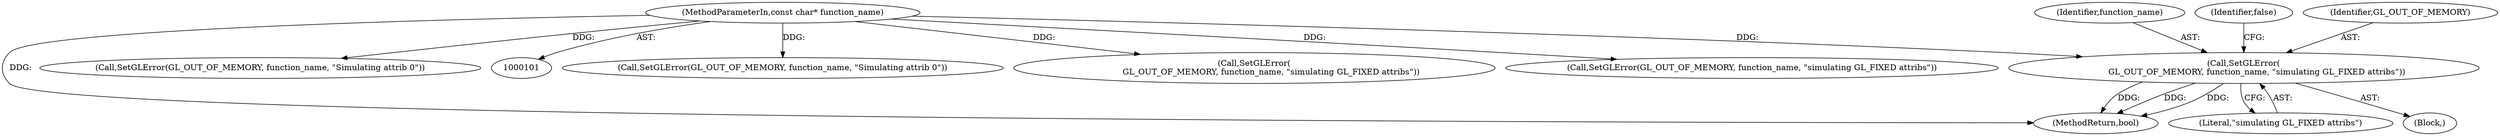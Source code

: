 digraph "0_Chrome_3aad1a37affb1ab70d1897f2b03eb8c077264984_2@pointer" {
"1000268" [label="(Call,SetGLError(\n          GL_OUT_OF_MEMORY, function_name, \"simulating GL_FIXED attribs\"))"];
"1000102" [label="(MethodParameterIn,const char* function_name)"];
"1000173" [label="(Call,SetGLError(GL_OUT_OF_MEMORY, function_name, \"Simulating attrib 0\"))"];
"1000102" [label="(MethodParameterIn,const char* function_name)"];
"1000210" [label="(Call,SetGLError(\n             GL_OUT_OF_MEMORY, function_name, \"simulating GL_FIXED attribs\"))"];
"1000267" [label="(Block,)"];
"1000268" [label="(Call,SetGLError(\n          GL_OUT_OF_MEMORY, function_name, \"simulating GL_FIXED attribs\"))"];
"1000237" [label="(Call,SetGLError(GL_OUT_OF_MEMORY, function_name, \"simulating GL_FIXED attribs\"))"];
"1000402" [label="(MethodReturn,bool)"];
"1000271" [label="(Literal,\"simulating GL_FIXED attribs\")"];
"1000270" [label="(Identifier,function_name)"];
"1000273" [label="(Identifier,false)"];
"1000316" [label="(Call,SetGLError(GL_OUT_OF_MEMORY, function_name, \"Simulating attrib 0\"))"];
"1000269" [label="(Identifier,GL_OUT_OF_MEMORY)"];
"1000268" -> "1000267"  [label="AST: "];
"1000268" -> "1000271"  [label="CFG: "];
"1000269" -> "1000268"  [label="AST: "];
"1000270" -> "1000268"  [label="AST: "];
"1000271" -> "1000268"  [label="AST: "];
"1000273" -> "1000268"  [label="CFG: "];
"1000268" -> "1000402"  [label="DDG: "];
"1000268" -> "1000402"  [label="DDG: "];
"1000268" -> "1000402"  [label="DDG: "];
"1000102" -> "1000268"  [label="DDG: "];
"1000102" -> "1000101"  [label="AST: "];
"1000102" -> "1000402"  [label="DDG: "];
"1000102" -> "1000173"  [label="DDG: "];
"1000102" -> "1000210"  [label="DDG: "];
"1000102" -> "1000237"  [label="DDG: "];
"1000102" -> "1000316"  [label="DDG: "];
}
